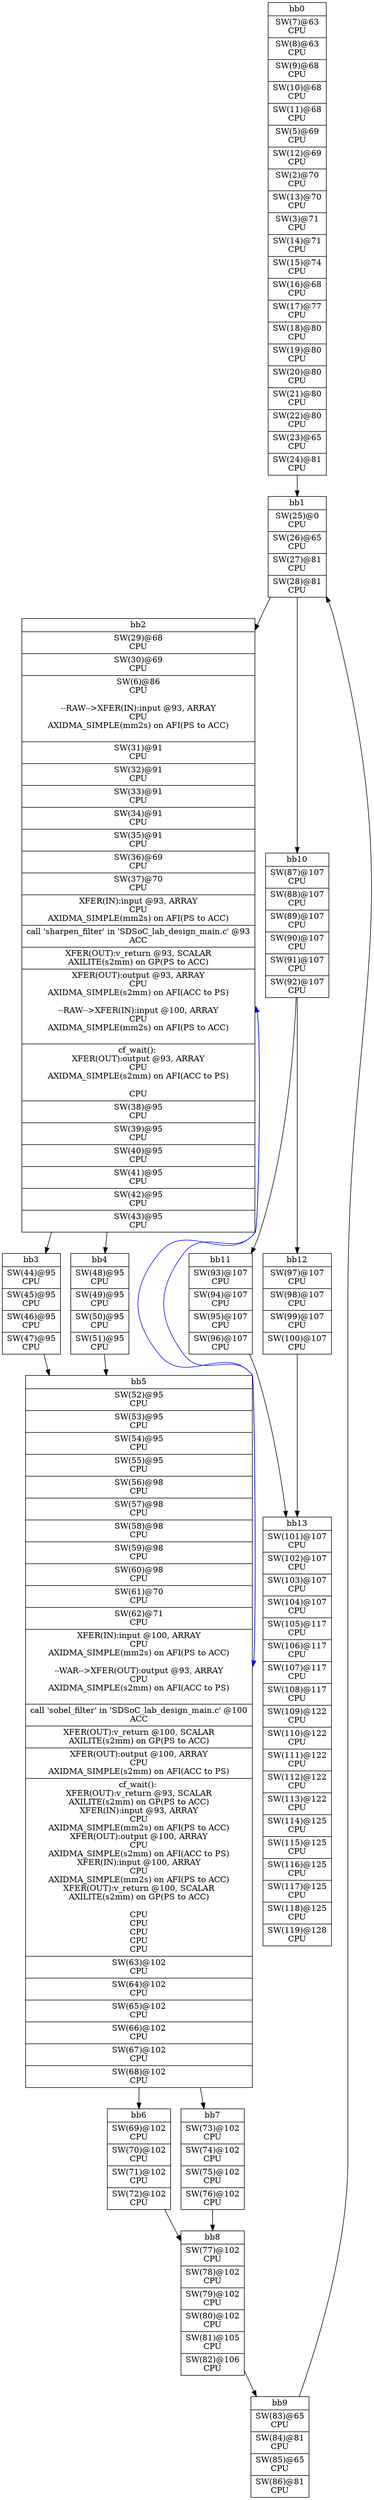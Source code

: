 digraph CDFG {
node [shape=record];
bb0 [shape=record, label = "{bb0|<x000000000019D640>SW(7)@63\nCPU\n|<x000000000019D6F0>SW(8)@63\nCPU\n|<x000000000019DBC0>SW(9)@68\nCPU\n|<x000000000019DC70>SW(10)@68\nCPU\n|<x000000000019DD20>SW(11)@68\nCPU\n|<x000000000019D900>SW(5)@69\nCPU\n|<x000000000019DDD0>SW(12)@69\nCPU\n|<x000000000019DA60>SW(2)@70\nCPU\n|<x000000000019DE80>SW(13)@70\nCPU\n|<x000000000019D9B0>SW(3)@71\nCPU\n|<x000000000019DF30>SW(14)@71\nCPU\n|<x000000000019DFE0>SW(15)@74\nCPU\n|<x000000000019E090>SW(16)@68\nCPU\n|<x000000000019E140>SW(17)@77\nCPU\n|<x000000000019E1F0>SW(18)@80\nCPU\n|<x000000000019E2A0>SW(19)@80\nCPU\n|<x000000000019E350>SW(20)@80\nCPU\n|<x000000000019E400>SW(21)@80\nCPU\n|<x0000000000124DB0>SW(22)@80\nCPU\n|<x0000000000124D00>SW(23)@65\nCPU\n|<x0000000000124830>SW(24)@81\nCPU\n}"];
bb1 [shape=record, label = "{bb1|<x0000000000124C50>SW(25)@0\nCPU\n|<x0000000000124BA0>SW(26)@65\nCPU\n|<x0000000000124AF0>SW(27)@81\nCPU\n|<x0000000000124A40>SW(28)@81\nCPU\n}"];
bb2 [shape=record, label = "{bb2|<x0000000000124990>SW(29)@68\nCPU\n|<x00000000001248E0>SW(30)@69\nCPU\n|<x000000000019D850>SW(6)@86\nCPU\n\n--RAW--\>XFER(IN):input @93, ARRAY\nCPU\nAXIDMA_SIMPLE(mm2s) on AFI(PS to ACC)\n\n|<x0000000000124780>SW(31)@91\nCPU\n|<x00000000001246D0>SW(32)@91\nCPU\n|<x00000000001244C0>SW(33)@91\nCPU\n|<x0000000000124410>SW(34)@91\nCPU\n|<x0000000000124360>SW(35)@91\nCPU\n|<x00000000001242B0>SW(36)@69\nCPU\n|<x0000000000124200>SW(37)@70\nCPU\n|<x0000000000EAD450>XFER(IN):input @93, ARRAY\nCPU\nAXIDMA_SIMPLE(mm2s) on AFI(PS to ACC)\n|<x0000000000183530>call 'sharpen_filter' in 'SDSoC_lab_design_main.c' @93\nACC\n|<x0000000001435F90>XFER(OUT):v_return @93, SCALAR\nAXILITE(s2mm) on GP(PS to ACC)\n|<x0000000001435ED0>XFER(OUT):output @93, ARRAY\nCPU\nAXIDMA_SIMPLE(s2mm) on AFI(ACC to PS)\n\n--RAW--\>XFER(IN):input @100, ARRAY\nCPU\nAXIDMA_SIMPLE(mm2s) on AFI(PS to ACC)\n\n|<x000000000018CF10>cf_wait(): \nXFER(OUT):output @93, ARRAY\nCPU\nAXIDMA_SIMPLE(s2mm) on AFI(ACC to PS)\n\nCPU\n|<x0000000000124150>SW(38)@95\nCPU\n|<x00000000001240A0>SW(39)@95\nCPU\n|<x0000000000123FF0>SW(40)@95\nCPU\n|<x0000000000123DE0>SW(41)@95\nCPU\n|<x0000000000123D30>SW(42)@95\nCPU\n|<x0000000000123C80>SW(43)@95\nCPU\n}"];
bb3 [shape=record, label = "{bb3|<x00000000001232E0>SW(44)@95\nCPU\n|<x0000000000123230>SW(45)@95\nCPU\n|<x0000000000123180>SW(46)@95\nCPU\n|<x00000000001230D0>SW(47)@95\nCPU\n}"];
bb4 [shape=record, label = "{bb4|<x00000000001235A0>SW(48)@95\nCPU\n|<x0000000000123020>SW(49)@95\nCPU\n|<x0000000000122F70>SW(50)@95\nCPU\n|<x0000000000122EC0>SW(51)@95\nCPU\n}"];
bb5 [shape=record, label = "{bb5|<x0000000000155A80>SW(52)@95\nCPU\n|<x0000000000155EA0>SW(53)@95\nCPU\n|<x0000000000155DF0>SW(54)@95\nCPU\n|<x0000000000155D40>SW(55)@95\nCPU\n|<x0000000000155C90>SW(56)@98\nCPU\n|<x0000000000155BE0>SW(57)@98\nCPU\n|<x0000000000155B30>SW(58)@98\nCPU\n|<x0000000000155920>SW(59)@98\nCPU\n|<x0000000000155870>SW(60)@98\nCPU\n|<x00000000001557C0>SW(61)@70\nCPU\n|<x0000000000155710>SW(62)@71\nCPU\n|<x0000000001436050>XFER(IN):input @100, ARRAY\nCPU\nAXIDMA_SIMPLE(mm2s) on AFI(PS to ACC)\n\n--WAR--\>XFER(OUT):output @93, ARRAY\nCPU\nAXIDMA_SIMPLE(s2mm) on AFI(ACC to PS)\n\n|<x0000000000183450>call 'sobel_filter' in 'SDSoC_lab_design_main.c' @100\nACC\n|<x00000000014361D0>XFER(OUT):v_return @100, SCALAR\nAXILITE(s2mm) on GP(PS to ACC)\n|<x0000000001436110>XFER(OUT):output @100, ARRAY\nCPU\nAXIDMA_SIMPLE(s2mm) on AFI(ACC to PS)\n|<x000000000018CBA0>cf_wait(): \nXFER(OUT):v_return @93, SCALAR\nAXILITE(s2mm) on GP(PS to ACC)\nXFER(IN):input @93, ARRAY\nCPU\nAXIDMA_SIMPLE(mm2s) on AFI(PS to ACC)\nXFER(OUT):output @100, ARRAY\nCPU\nAXIDMA_SIMPLE(s2mm) on AFI(ACC to PS)\nXFER(IN):input @100, ARRAY\nCPU\nAXIDMA_SIMPLE(mm2s) on AFI(PS to ACC)\nXFER(OUT):v_return @100, SCALAR\nAXILITE(s2mm) on GP(PS to ACC)\n\nCPU\nCPU\nCPU\nCPU\nCPU\n|<x00000000001553A0>SW(63)@102\nCPU\n|<x00000000001552F0>SW(64)@102\nCPU\n|<x0000000000155240>SW(65)@102\nCPU\n|<x00000000001550E0>SW(66)@102\nCPU\n|<x0000000000155030>SW(67)@102\nCPU\n|<x0000000000154F80>SW(68)@102\nCPU\n}"];
bb6 [shape=record, label = "{bb6|<x0000000000154E20>SW(69)@102\nCPU\n|<x0000000000154D70>SW(70)@102\nCPU\n|<x0000000000154CC0>SW(71)@102\nCPU\n|<x0000000000154C10>SW(72)@102\nCPU\n}"];
bb7 [shape=record, label = "{bb7|<x0000000000154950>SW(73)@102\nCPU\n|<x00000000001548A0>SW(74)@102\nCPU\n|<x00000000001547F0>SW(75)@102\nCPU\n|<x0000000000154530>SW(76)@102\nCPU\n}"];
bb8 [shape=record, label = "{bb8|<x0000000000153FB0>SW(77)@102\nCPU\n|<x00000000001963D0>SW(78)@102\nCPU\n|<x0000000000196320>SW(79)@102\nCPU\n|<x0000000000196270>SW(80)@102\nCPU\n|<x00000000001961C0>SW(81)@105\nCPU\n|<x0000000000196110>SW(82)@106\nCPU\n}"];
bb9 [shape=record, label = "{bb9|<x0000000000196060>SW(83)@65\nCPU\n|<x0000000000195F00>SW(84)@81\nCPU\n|<x0000000000195E50>SW(85)@65\nCPU\n|<x0000000000195DA0>SW(86)@81\nCPU\n}"];
bb10 [shape=record, label = "{bb10|<x0000000000195CF0>SW(87)@107\nCPU\n|<x0000000000195980>SW(88)@107\nCPU\n|<x00000000001958D0>SW(89)@107\nCPU\n|<x0000000000195820>SW(90)@107\nCPU\n|<x00000000001956C0>SW(91)@107\nCPU\n|<x0000000000195610>SW(92)@107\nCPU\n}"];
bb11 [shape=record, label = "{bb11|<x0000000000195560>SW(93)@107\nCPU\n|<x0000000000195400>SW(94)@107\nCPU\n|<x0000000000195350>SW(95)@107\nCPU\n|<x00000000001952A0>SW(96)@107\nCPU\n}"];
bb12 [shape=record, label = "{bb12|<x00000000001951F0>SW(97)@107\nCPU\n|<x0000000000194F30>SW(98)@107\nCPU\n|<x0000000000194E80>SW(99)@107\nCPU\n|<x0000000000194DD0>SW(100)@107\nCPU\n}"];
bb13 [shape=record, label = "{bb13|<x0000000000194B10>SW(101)@107\nCPU\n|<x0000000000194590>SW(102)@107\nCPU\n|<x00000000001863E0>SW(103)@107\nCPU\n|<x0000000000186330>SW(104)@107\nCPU\n|<x0000000000186280>SW(105)@117\nCPU\n|<x00000000001861D0>SW(106)@117\nCPU\n|<x0000000000186120>SW(107)@117\nCPU\n|<x0000000000186070>SW(108)@117\nCPU\n|<x0000000000185FC0>SW(109)@122\nCPU\n|<x0000000000185E60>SW(110)@122\nCPU\n|<x0000000000185DB0>SW(111)@122\nCPU\n|<x0000000000185D00>SW(112)@122\nCPU\n|<x00000000001858E0>SW(113)@122\nCPU\n|<x0000000000185990>SW(114)@125\nCPU\n|<x0000000000185780>SW(115)@125\nCPU\n|<x0000000000185830>SW(116)@125\nCPU\n|<x0000000000185570>SW(117)@125\nCPU\n|<x000000000018D070>SW(118)@125\nCPU\n|<x000000000018CFC0>SW(119)@128\nCPU\n}"];
bb0 -> bb1
bb1 -> bb10
bb1 -> bb2
bb2 -> bb3
bb2 -> bb4
bb3 -> bb5
bb4 -> bb5
bb5 -> bb6
bb5 -> bb7
bb6 -> bb8
bb7 -> bb8
bb8 -> bb9
bb9 -> bb1
bb10 -> bb11
bb10 -> bb12
bb11 -> bb13
bb12 -> bb13
bb2:x0000000001435ED0 -> bb5:x0000000001436050[color=blue]
bb5:x0000000001436050 -> bb2:x0000000001435ED0[color=blue]
}
